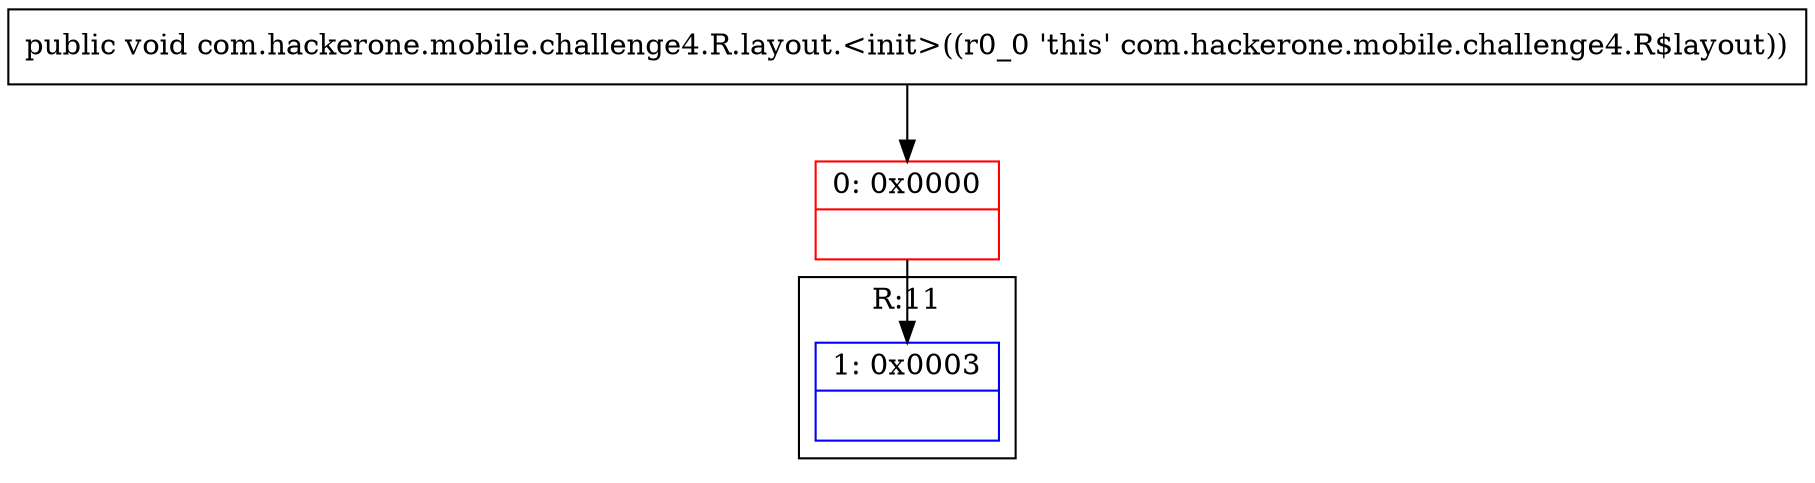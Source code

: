 digraph "CFG forcom.hackerone.mobile.challenge4.R.layout.\<init\>()V" {
subgraph cluster_Region_1213869825 {
label = "R:11";
node [shape=record,color=blue];
Node_1 [shape=record,label="{1\:\ 0x0003|\l}"];
}
Node_0 [shape=record,color=red,label="{0\:\ 0x0000|\l}"];
MethodNode[shape=record,label="{public void com.hackerone.mobile.challenge4.R.layout.\<init\>((r0_0 'this' com.hackerone.mobile.challenge4.R$layout)) }"];
MethodNode -> Node_0;
Node_0 -> Node_1;
}


